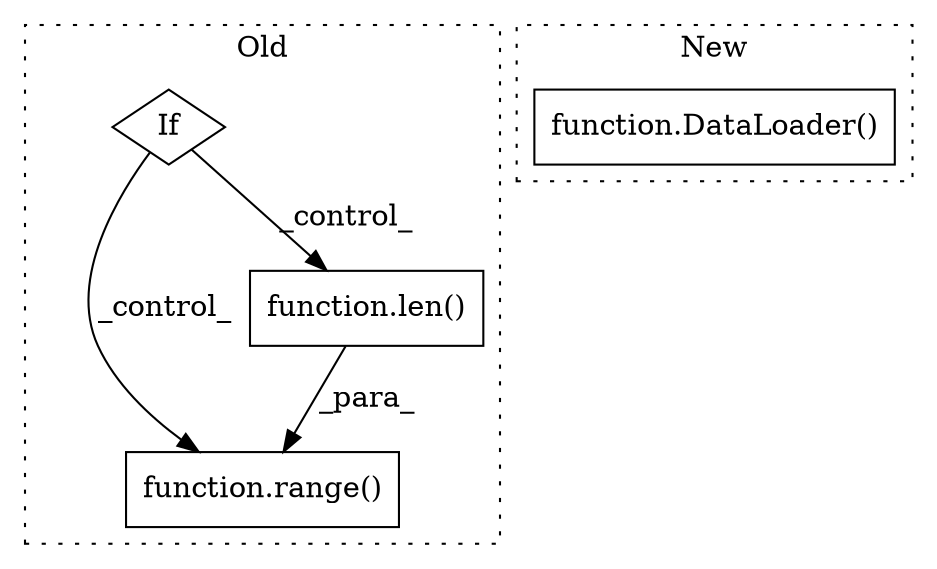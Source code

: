 digraph G {
subgraph cluster0 {
1 [label="function.range()" a="75" s="4563,4581" l="6,1" shape="box"];
3 [label="function.len()" a="75" s="4569,4580" l="4,1" shape="box"];
4 [label="If" a="96" s="4208" l="3" shape="diamond"];
label = "Old";
style="dotted";
}
subgraph cluster1 {
2 [label="function.DataLoader()" a="75" s="4909,4927" l="11,66" shape="box"];
label = "New";
style="dotted";
}
3 -> 1 [label="_para_"];
4 -> 3 [label="_control_"];
4 -> 1 [label="_control_"];
}